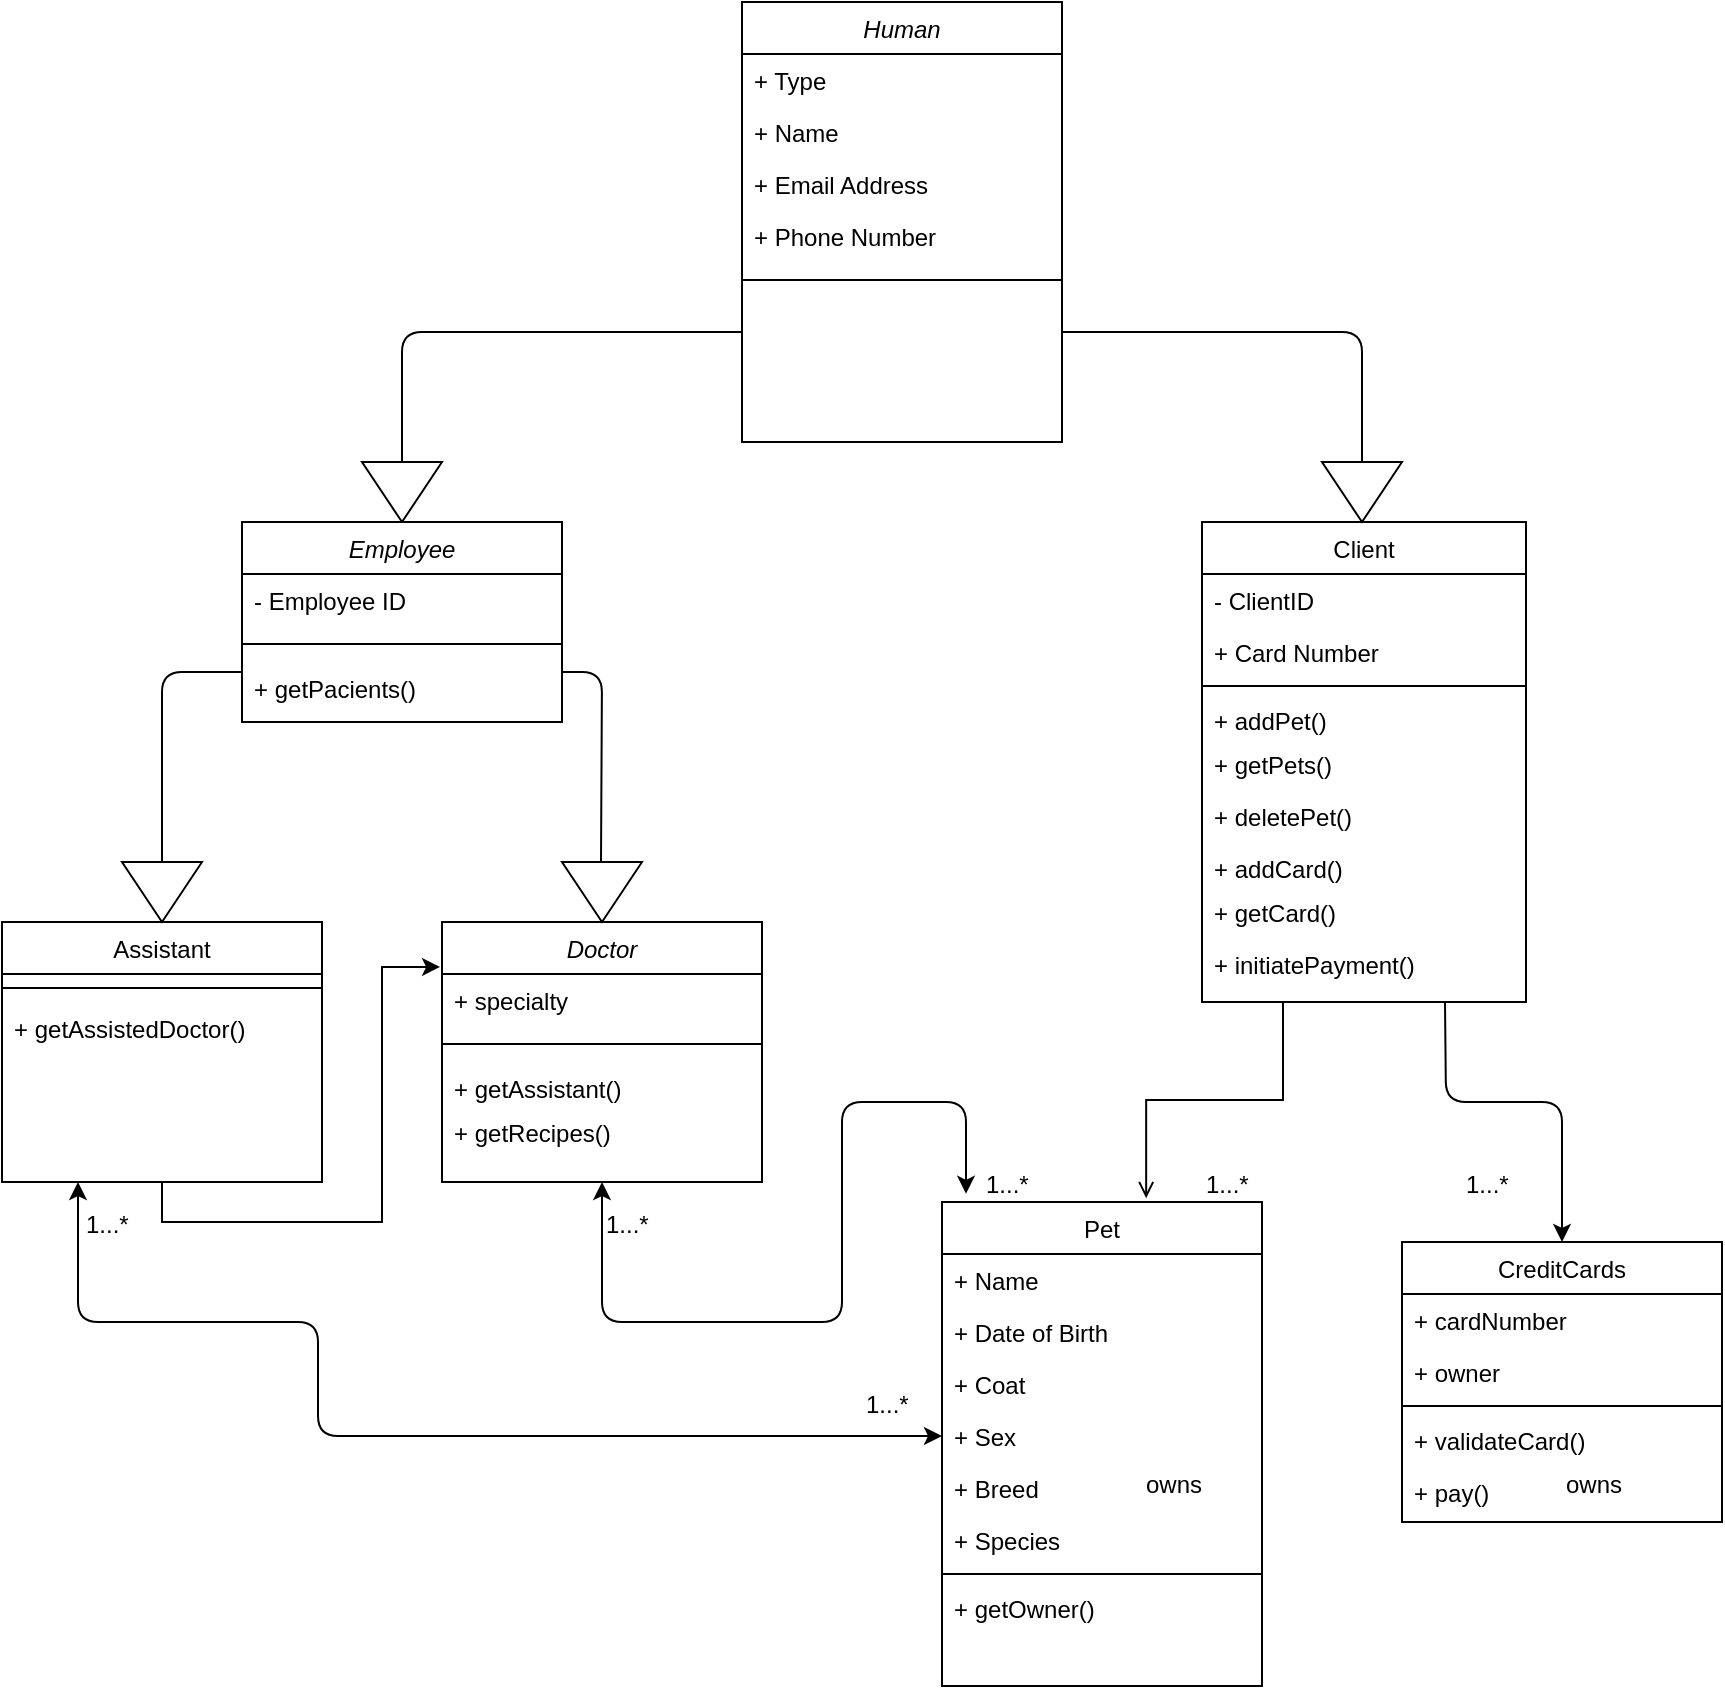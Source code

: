 <mxfile version="14.1.3" type="device"><diagram id="C5RBs43oDa-KdzZeNtuy" name="Page-1"><mxGraphModel dx="2013" dy="739" grid="1" gridSize="10" guides="1" tooltips="1" connect="1" arrows="1" fold="1" page="1" pageScale="1" pageWidth="827" pageHeight="1169" math="0" shadow="0"><root><mxCell id="WIyWlLk6GJQsqaUBKTNV-0"/><mxCell id="WIyWlLk6GJQsqaUBKTNV-1" parent="WIyWlLk6GJQsqaUBKTNV-0"/><mxCell id="zkfFHV4jXpPFQw0GAbJ--0" value="Doctor" style="swimlane;fontStyle=2;align=center;verticalAlign=top;childLayout=stackLayout;horizontal=1;startSize=26;horizontalStack=0;resizeParent=1;resizeLast=0;collapsible=1;marginBottom=0;rounded=0;shadow=0;strokeWidth=1;" parent="WIyWlLk6GJQsqaUBKTNV-1" vertex="1"><mxGeometry x="-240" y="520" width="160" height="130" as="geometry"><mxRectangle x="230" y="140" width="160" height="26" as="alternateBounds"/></mxGeometry></mxCell><mxCell id="3ts7YkQvC4VvHE2-9OtE-12" value="+ specialty" style="text;align=left;verticalAlign=top;spacingLeft=4;spacingRight=4;overflow=hidden;rotatable=0;points=[[0,0.5],[1,0.5]];portConstraint=eastwest;rounded=0;shadow=0;html=0;" parent="zkfFHV4jXpPFQw0GAbJ--0" vertex="1"><mxGeometry y="26" width="160" height="26" as="geometry"/></mxCell><mxCell id="zkfFHV4jXpPFQw0GAbJ--4" value="" style="line;html=1;strokeWidth=1;align=left;verticalAlign=middle;spacingTop=-1;spacingLeft=3;spacingRight=3;rotatable=0;labelPosition=right;points=[];portConstraint=eastwest;" parent="zkfFHV4jXpPFQw0GAbJ--0" vertex="1"><mxGeometry y="52" width="160" height="18" as="geometry"/></mxCell><mxCell id="3ts7YkQvC4VvHE2-9OtE-96" value="+ getAssistant()" style="text;align=left;verticalAlign=top;spacingLeft=4;spacingRight=4;overflow=hidden;rotatable=0;points=[[0,0.5],[1,0.5]];portConstraint=eastwest;rounded=0;shadow=0;html=0;" parent="zkfFHV4jXpPFQw0GAbJ--0" vertex="1"><mxGeometry y="70" width="160" height="22" as="geometry"/></mxCell><mxCell id="3ts7YkQvC4VvHE2-9OtE-100" value="+ getRecipes()" style="text;align=left;verticalAlign=top;spacingLeft=4;spacingRight=4;overflow=hidden;rotatable=0;points=[[0,0.5],[1,0.5]];portConstraint=eastwest;rounded=0;shadow=0;html=0;" parent="zkfFHV4jXpPFQw0GAbJ--0" vertex="1"><mxGeometry y="92" width="160" height="22" as="geometry"/></mxCell><mxCell id="3ts7YkQvC4VvHE2-9OtE-97" style="edgeStyle=orthogonalEdgeStyle;rounded=0;orthogonalLoop=1;jettySize=auto;html=1;exitX=0.5;exitY=1;exitDx=0;exitDy=0;entryX=-0.006;entryY=0.173;entryDx=0;entryDy=0;entryPerimeter=0;" parent="WIyWlLk6GJQsqaUBKTNV-1" source="zkfFHV4jXpPFQw0GAbJ--6" target="zkfFHV4jXpPFQw0GAbJ--0" edge="1"><mxGeometry relative="1" as="geometry"><mxPoint x="-380" y="630" as="targetPoint"/></mxGeometry></mxCell><mxCell id="zkfFHV4jXpPFQw0GAbJ--6" value="Assistant" style="swimlane;fontStyle=0;align=center;verticalAlign=top;childLayout=stackLayout;horizontal=1;startSize=26;horizontalStack=0;resizeParent=1;resizeLast=0;collapsible=1;marginBottom=0;rounded=0;shadow=0;strokeWidth=1;" parent="WIyWlLk6GJQsqaUBKTNV-1" vertex="1"><mxGeometry x="-460" y="520" width="160" height="130" as="geometry"><mxRectangle x="130" y="380" width="160" height="26" as="alternateBounds"/></mxGeometry></mxCell><mxCell id="zkfFHV4jXpPFQw0GAbJ--9" value="" style="line;html=1;strokeWidth=1;align=left;verticalAlign=middle;spacingTop=-1;spacingLeft=3;spacingRight=3;rotatable=0;labelPosition=right;points=[];portConstraint=eastwest;" parent="zkfFHV4jXpPFQw0GAbJ--6" vertex="1"><mxGeometry y="26" width="160" height="14" as="geometry"/></mxCell><mxCell id="3ts7YkQvC4VvHE2-9OtE-99" value="+ getAssistedDoctor()" style="text;align=left;verticalAlign=top;spacingLeft=4;spacingRight=4;overflow=hidden;rotatable=0;points=[[0,0.5],[1,0.5]];portConstraint=eastwest;rounded=0;shadow=0;html=0;" parent="zkfFHV4jXpPFQw0GAbJ--6" vertex="1"><mxGeometry y="40" width="160" height="22" as="geometry"/></mxCell><mxCell id="zkfFHV4jXpPFQw0GAbJ--13" value="Client" style="swimlane;fontStyle=0;align=center;verticalAlign=top;childLayout=stackLayout;horizontal=1;startSize=26;horizontalStack=0;resizeParent=1;resizeLast=0;collapsible=1;marginBottom=0;rounded=0;shadow=0;strokeWidth=1;" parent="WIyWlLk6GJQsqaUBKTNV-1" vertex="1"><mxGeometry x="140" y="320" width="162" height="240" as="geometry"><mxRectangle x="340" y="380" width="170" height="26" as="alternateBounds"/></mxGeometry></mxCell><mxCell id="3ts7YkQvC4VvHE2-9OtE-41" value="- ClientID" style="text;align=left;verticalAlign=top;spacingLeft=4;spacingRight=4;overflow=hidden;rotatable=0;points=[[0,0.5],[1,0.5]];portConstraint=eastwest;" parent="zkfFHV4jXpPFQw0GAbJ--13" vertex="1"><mxGeometry y="26" width="162" height="26" as="geometry"/></mxCell><mxCell id="3ts7YkQvC4VvHE2-9OtE-42" value="+ Card Number" style="text;align=left;verticalAlign=top;spacingLeft=4;spacingRight=4;overflow=hidden;rotatable=0;points=[[0,0.5],[1,0.5]];portConstraint=eastwest;" parent="zkfFHV4jXpPFQw0GAbJ--13" vertex="1"><mxGeometry y="52" width="162" height="26" as="geometry"/></mxCell><mxCell id="zkfFHV4jXpPFQw0GAbJ--15" value="" style="line;html=1;strokeWidth=1;align=left;verticalAlign=middle;spacingTop=-1;spacingLeft=3;spacingRight=3;rotatable=0;labelPosition=right;points=[];portConstraint=eastwest;" parent="zkfFHV4jXpPFQw0GAbJ--13" vertex="1"><mxGeometry y="78" width="162" height="8" as="geometry"/></mxCell><mxCell id="3ts7YkQvC4VvHE2-9OtE-40" value="+ addPet()" style="text;align=left;verticalAlign=top;spacingLeft=4;spacingRight=4;overflow=hidden;rotatable=0;points=[[0,0.5],[1,0.5]];portConstraint=eastwest;rounded=0;shadow=0;html=0;" parent="zkfFHV4jXpPFQw0GAbJ--13" vertex="1"><mxGeometry y="86" width="162" height="22" as="geometry"/></mxCell><mxCell id="3ts7YkQvC4VvHE2-9OtE-30" value="+ getPets()" style="text;align=left;verticalAlign=top;spacingLeft=4;spacingRight=4;overflow=hidden;rotatable=0;points=[[0,0.5],[1,0.5]];portConstraint=eastwest;rounded=0;shadow=0;html=0;" parent="zkfFHV4jXpPFQw0GAbJ--13" vertex="1"><mxGeometry y="108" width="162" height="26" as="geometry"/></mxCell><mxCell id="3ts7YkQvC4VvHE2-9OtE-39" value="+ deletePet()" style="text;align=left;verticalAlign=top;spacingLeft=4;spacingRight=4;overflow=hidden;rotatable=0;points=[[0,0.5],[1,0.5]];portConstraint=eastwest;rounded=0;shadow=0;html=0;" parent="zkfFHV4jXpPFQw0GAbJ--13" vertex="1"><mxGeometry y="134" width="162" height="26" as="geometry"/></mxCell><mxCell id="3ts7YkQvC4VvHE2-9OtE-45" value="+ addCard()" style="text;align=left;verticalAlign=top;spacingLeft=4;spacingRight=4;overflow=hidden;rotatable=0;points=[[0,0.5],[1,0.5]];portConstraint=eastwest;rounded=0;shadow=0;html=0;" parent="zkfFHV4jXpPFQw0GAbJ--13" vertex="1"><mxGeometry y="160" width="162" height="22" as="geometry"/></mxCell><mxCell id="3ts7YkQvC4VvHE2-9OtE-31" value="+ getCard()" style="text;align=left;verticalAlign=top;spacingLeft=4;spacingRight=4;overflow=hidden;rotatable=0;points=[[0,0.5],[1,0.5]];portConstraint=eastwest;rounded=0;shadow=0;html=0;" parent="zkfFHV4jXpPFQw0GAbJ--13" vertex="1"><mxGeometry y="182" width="162" height="26" as="geometry"/></mxCell><mxCell id="3ts7YkQvC4VvHE2-9OtE-43" value="+ initiatePayment()" style="text;align=left;verticalAlign=top;spacingLeft=4;spacingRight=4;overflow=hidden;rotatable=0;points=[[0,0.5],[1,0.5]];portConstraint=eastwest;rounded=0;shadow=0;html=0;" parent="zkfFHV4jXpPFQw0GAbJ--13" vertex="1"><mxGeometry y="208" width="162" height="26" as="geometry"/></mxCell><mxCell id="zkfFHV4jXpPFQw0GAbJ--17" value="Pet" style="swimlane;fontStyle=0;align=center;verticalAlign=top;childLayout=stackLayout;horizontal=1;startSize=26;horizontalStack=0;resizeParent=1;resizeLast=0;collapsible=1;marginBottom=0;rounded=0;shadow=0;strokeWidth=1;" parent="WIyWlLk6GJQsqaUBKTNV-1" vertex="1"><mxGeometry x="10" y="660" width="160" height="242" as="geometry"><mxRectangle x="550" y="140" width="160" height="26" as="alternateBounds"/></mxGeometry></mxCell><mxCell id="3ts7YkQvC4VvHE2-9OtE-32" value="+ Name" style="text;align=left;verticalAlign=top;spacingLeft=4;spacingRight=4;overflow=hidden;rotatable=0;points=[[0,0.5],[1,0.5]];portConstraint=eastwest;" parent="zkfFHV4jXpPFQw0GAbJ--17" vertex="1"><mxGeometry y="26" width="160" height="26" as="geometry"/></mxCell><mxCell id="3ts7YkQvC4VvHE2-9OtE-36" value="+ Date of Birth" style="text;align=left;verticalAlign=top;spacingLeft=4;spacingRight=4;overflow=hidden;rotatable=0;points=[[0,0.5],[1,0.5]];portConstraint=eastwest;" parent="zkfFHV4jXpPFQw0GAbJ--17" vertex="1"><mxGeometry y="52" width="160" height="26" as="geometry"/></mxCell><mxCell id="3ts7YkQvC4VvHE2-9OtE-37" value="+ Coat" style="text;align=left;verticalAlign=top;spacingLeft=4;spacingRight=4;overflow=hidden;rotatable=0;points=[[0,0.5],[1,0.5]];portConstraint=eastwest;" parent="zkfFHV4jXpPFQw0GAbJ--17" vertex="1"><mxGeometry y="78" width="160" height="26" as="geometry"/></mxCell><mxCell id="3ts7YkQvC4VvHE2-9OtE-35" value="+ Sex" style="text;align=left;verticalAlign=top;spacingLeft=4;spacingRight=4;overflow=hidden;rotatable=0;points=[[0,0.5],[1,0.5]];portConstraint=eastwest;rounded=0;shadow=0;html=0;" parent="zkfFHV4jXpPFQw0GAbJ--17" vertex="1"><mxGeometry y="104" width="160" height="26" as="geometry"/></mxCell><mxCell id="3ts7YkQvC4VvHE2-9OtE-34" value="+ Breed" style="text;align=left;verticalAlign=top;spacingLeft=4;spacingRight=4;overflow=hidden;rotatable=0;points=[[0,0.5],[1,0.5]];portConstraint=eastwest;" parent="zkfFHV4jXpPFQw0GAbJ--17" vertex="1"><mxGeometry y="130" width="160" height="26" as="geometry"/></mxCell><mxCell id="3ts7YkQvC4VvHE2-9OtE-33" value="+ Species" style="text;align=left;verticalAlign=top;spacingLeft=4;spacingRight=4;overflow=hidden;rotatable=0;points=[[0,0.5],[1,0.5]];portConstraint=eastwest;" parent="zkfFHV4jXpPFQw0GAbJ--17" vertex="1"><mxGeometry y="156" width="160" height="26" as="geometry"/></mxCell><mxCell id="zkfFHV4jXpPFQw0GAbJ--23" value="" style="line;html=1;strokeWidth=1;align=left;verticalAlign=middle;spacingTop=-1;spacingLeft=3;spacingRight=3;rotatable=0;labelPosition=right;points=[];portConstraint=eastwest;" parent="zkfFHV4jXpPFQw0GAbJ--17" vertex="1"><mxGeometry y="182" width="160" height="8" as="geometry"/></mxCell><mxCell id="zkfFHV4jXpPFQw0GAbJ--24" value="+ getOwner()" style="text;align=left;verticalAlign=top;spacingLeft=4;spacingRight=4;overflow=hidden;rotatable=0;points=[[0,0.5],[1,0.5]];portConstraint=eastwest;" parent="zkfFHV4jXpPFQw0GAbJ--17" vertex="1"><mxGeometry y="190" width="160" height="26" as="geometry"/></mxCell><mxCell id="3ts7YkQvC4VvHE2-9OtE-0" value="CreditCards" style="swimlane;fontStyle=0;align=center;verticalAlign=top;childLayout=stackLayout;horizontal=1;startSize=26;horizontalStack=0;resizeParent=1;resizeLast=0;collapsible=1;marginBottom=0;rounded=0;shadow=0;strokeWidth=1;labelBackgroundColor=none;" parent="WIyWlLk6GJQsqaUBKTNV-1" vertex="1"><mxGeometry x="240" y="680" width="160" height="140" as="geometry"><mxRectangle x="550" y="140" width="160" height="26" as="alternateBounds"/></mxGeometry></mxCell><mxCell id="3ts7YkQvC4VvHE2-9OtE-1" value="+ cardNumber" style="text;align=left;verticalAlign=top;spacingLeft=4;spacingRight=4;overflow=hidden;rotatable=0;points=[[0,0.5],[1,0.5]];portConstraint=eastwest;" parent="3ts7YkQvC4VvHE2-9OtE-0" vertex="1"><mxGeometry y="26" width="160" height="26" as="geometry"/></mxCell><mxCell id="3ts7YkQvC4VvHE2-9OtE-2" value="+ owner" style="text;align=left;verticalAlign=top;spacingLeft=4;spacingRight=4;overflow=hidden;rotatable=0;points=[[0,0.5],[1,0.5]];portConstraint=eastwest;rounded=0;shadow=0;html=0;" parent="3ts7YkQvC4VvHE2-9OtE-0" vertex="1"><mxGeometry y="52" width="160" height="26" as="geometry"/></mxCell><mxCell id="3ts7YkQvC4VvHE2-9OtE-6" value="" style="line;html=1;strokeWidth=1;align=left;verticalAlign=middle;spacingTop=-1;spacingLeft=3;spacingRight=3;rotatable=0;labelPosition=right;points=[];portConstraint=eastwest;" parent="3ts7YkQvC4VvHE2-9OtE-0" vertex="1"><mxGeometry y="78" width="160" height="8" as="geometry"/></mxCell><mxCell id="3ts7YkQvC4VvHE2-9OtE-7" value="+ validateCard()" style="text;align=left;verticalAlign=top;spacingLeft=4;spacingRight=4;overflow=hidden;rotatable=0;points=[[0,0.5],[1,0.5]];portConstraint=eastwest;" parent="3ts7YkQvC4VvHE2-9OtE-0" vertex="1"><mxGeometry y="86" width="160" height="26" as="geometry"/></mxCell><mxCell id="3ts7YkQvC4VvHE2-9OtE-8" value="+ pay()" style="text;align=left;verticalAlign=top;spacingLeft=4;spacingRight=4;overflow=hidden;rotatable=0;points=[[0,0.5],[1,0.5]];portConstraint=eastwest;" parent="3ts7YkQvC4VvHE2-9OtE-0" vertex="1"><mxGeometry y="112" width="160" height="26" as="geometry"/></mxCell><mxCell id="3ts7YkQvC4VvHE2-9OtE-46" value="" style="endArrow=classic;html=1;exitX=0.75;exitY=1;exitDx=0;exitDy=0;entryX=0.5;entryY=0;entryDx=0;entryDy=0;" parent="WIyWlLk6GJQsqaUBKTNV-1" source="zkfFHV4jXpPFQw0GAbJ--13" target="3ts7YkQvC4VvHE2-9OtE-0" edge="1"><mxGeometry width="50" height="50" relative="1" as="geometry"><mxPoint x="-40" y="710" as="sourcePoint"/><mxPoint x="20" y="660" as="targetPoint"/><Array as="points"><mxPoint x="262" y="610"/><mxPoint x="320" y="610"/></Array></mxGeometry></mxCell><mxCell id="3ts7YkQvC4VvHE2-9OtE-48" value="owns" style="resizable=0;align=left;verticalAlign=bottom;labelBackgroundColor=none;fontSize=12;" parent="WIyWlLk6GJQsqaUBKTNV-1" connectable="0" vertex="1"><mxGeometry x="110" y="810" as="geometry"/></mxCell><mxCell id="3ts7YkQvC4VvHE2-9OtE-50" value="" style="endArrow=open;shadow=0;strokeWidth=1;rounded=0;endFill=1;edgeStyle=elbowEdgeStyle;elbow=vertical;entryX=0.638;entryY=-0.008;entryDx=0;entryDy=0;entryPerimeter=0;exitX=0.25;exitY=1;exitDx=0;exitDy=0;" parent="WIyWlLk6GJQsqaUBKTNV-1" source="zkfFHV4jXpPFQw0GAbJ--13" target="zkfFHV4jXpPFQw0GAbJ--17" edge="1"><mxGeometry x="0.5" y="41" relative="1" as="geometry"><mxPoint x="130" y="588" as="sourcePoint"/><mxPoint x="380" y="638" as="targetPoint"/><mxPoint x="-40" y="32" as="offset"/></mxGeometry></mxCell><mxCell id="3ts7YkQvC4VvHE2-9OtE-55" value="owns" style="resizable=0;align=left;verticalAlign=bottom;labelBackgroundColor=none;fontSize=12;" parent="WIyWlLk6GJQsqaUBKTNV-1" connectable="0" vertex="1"><mxGeometry x="320" y="810" as="geometry"/></mxCell><mxCell id="3ts7YkQvC4VvHE2-9OtE-56" value="" style="endArrow=classic;startArrow=classic;html=1;exitX=0.075;exitY=-0.017;exitDx=0;exitDy=0;exitPerimeter=0;entryX=0.5;entryY=1;entryDx=0;entryDy=0;" parent="WIyWlLk6GJQsqaUBKTNV-1" source="zkfFHV4jXpPFQw0GAbJ--17" target="zkfFHV4jXpPFQw0GAbJ--0" edge="1"><mxGeometry width="50" height="50" relative="1" as="geometry"><mxPoint x="-170" y="840" as="sourcePoint"/><mxPoint x="-120" y="790" as="targetPoint"/><Array as="points"><mxPoint x="22" y="610"/><mxPoint x="-40" y="610"/><mxPoint x="-40" y="720"/><mxPoint x="-160" y="720"/></Array></mxGeometry></mxCell><mxCell id="3ts7YkQvC4VvHE2-9OtE-57" value="1...*" style="resizable=0;align=left;verticalAlign=bottom;labelBackgroundColor=none;fontSize=12;" parent="WIyWlLk6GJQsqaUBKTNV-1" connectable="0" vertex="1"><mxGeometry x="-160" y="680" as="geometry"/></mxCell><mxCell id="3ts7YkQvC4VvHE2-9OtE-58" value="1...*" style="resizable=0;align=left;verticalAlign=bottom;labelBackgroundColor=none;fontSize=12;" parent="WIyWlLk6GJQsqaUBKTNV-1" connectable="0" vertex="1"><mxGeometry x="30" y="660" as="geometry"/></mxCell><mxCell id="3ts7YkQvC4VvHE2-9OtE-59" value="1...*" style="resizable=0;align=left;verticalAlign=bottom;labelBackgroundColor=none;fontSize=12;" parent="WIyWlLk6GJQsqaUBKTNV-1" connectable="0" vertex="1"><mxGeometry x="140" y="660" as="geometry"/></mxCell><mxCell id="3ts7YkQvC4VvHE2-9OtE-60" value="1...*" style="resizable=0;align=left;verticalAlign=bottom;labelBackgroundColor=none;fontSize=12;" parent="WIyWlLk6GJQsqaUBKTNV-1" connectable="0" vertex="1"><mxGeometry x="270" y="660" as="geometry"/></mxCell><mxCell id="3ts7YkQvC4VvHE2-9OtE-70" value="Human" style="swimlane;fontStyle=2;align=center;verticalAlign=top;childLayout=stackLayout;horizontal=1;startSize=26;horizontalStack=0;resizeParent=1;resizeLast=0;collapsible=1;marginBottom=0;rounded=0;shadow=0;strokeWidth=1;" parent="WIyWlLk6GJQsqaUBKTNV-1" vertex="1"><mxGeometry x="-90" y="60" width="160" height="220" as="geometry"><mxRectangle x="230" y="140" width="160" height="26" as="alternateBounds"/></mxGeometry></mxCell><mxCell id="3ts7YkQvC4VvHE2-9OtE-71" value="+ Type" style="text;align=left;verticalAlign=top;spacingLeft=4;spacingRight=4;overflow=hidden;rotatable=0;points=[[0,0.5],[1,0.5]];portConstraint=eastwest;" parent="3ts7YkQvC4VvHE2-9OtE-70" vertex="1"><mxGeometry y="26" width="160" height="26" as="geometry"/></mxCell><mxCell id="3ts7YkQvC4VvHE2-9OtE-72" value="+ Name" style="text;align=left;verticalAlign=top;spacingLeft=4;spacingRight=4;overflow=hidden;rotatable=0;points=[[0,0.5],[1,0.5]];portConstraint=eastwest;" parent="3ts7YkQvC4VvHE2-9OtE-70" vertex="1"><mxGeometry y="52" width="160" height="26" as="geometry"/></mxCell><mxCell id="3ts7YkQvC4VvHE2-9OtE-73" value="+ Email Address&#10;" style="text;align=left;verticalAlign=top;spacingLeft=4;spacingRight=4;overflow=hidden;rotatable=0;points=[[0,0.5],[1,0.5]];portConstraint=eastwest;" parent="3ts7YkQvC4VvHE2-9OtE-70" vertex="1"><mxGeometry y="78" width="160" height="26" as="geometry"/></mxCell><mxCell id="3ts7YkQvC4VvHE2-9OtE-74" value="+ Phone Number" style="text;align=left;verticalAlign=top;spacingLeft=4;spacingRight=4;overflow=hidden;rotatable=0;points=[[0,0.5],[1,0.5]];portConstraint=eastwest;rounded=0;shadow=0;html=0;" parent="3ts7YkQvC4VvHE2-9OtE-70" vertex="1"><mxGeometry y="104" width="160" height="26" as="geometry"/></mxCell><mxCell id="3ts7YkQvC4VvHE2-9OtE-76" value="" style="line;html=1;strokeWidth=1;align=left;verticalAlign=middle;spacingTop=-1;spacingLeft=3;spacingRight=3;rotatable=0;labelPosition=right;points=[];portConstraint=eastwest;" parent="3ts7YkQvC4VvHE2-9OtE-70" vertex="1"><mxGeometry y="130" width="160" height="18" as="geometry"/></mxCell><mxCell id="3ts7YkQvC4VvHE2-9OtE-81" value="" style="triangle;whiteSpace=wrap;html=1;labelBackgroundColor=none;direction=south;" parent="WIyWlLk6GJQsqaUBKTNV-1" vertex="1"><mxGeometry x="200" y="290" width="40" height="30" as="geometry"/></mxCell><mxCell id="3ts7YkQvC4VvHE2-9OtE-82" value="" style="endArrow=none;html=1;entryX=1;entryY=0.75;entryDx=0;entryDy=0;" parent="WIyWlLk6GJQsqaUBKTNV-1" target="3ts7YkQvC4VvHE2-9OtE-70" edge="1"><mxGeometry width="50" height="50" relative="1" as="geometry"><mxPoint x="220" y="290" as="sourcePoint"/><mxPoint x="220" y="300" as="targetPoint"/><Array as="points"><mxPoint x="220" y="225"/></Array></mxGeometry></mxCell><mxCell id="3ts7YkQvC4VvHE2-9OtE-83" value="" style="triangle;whiteSpace=wrap;html=1;labelBackgroundColor=none;direction=south;" parent="WIyWlLk6GJQsqaUBKTNV-1" vertex="1"><mxGeometry x="-280" y="290" width="40" height="30" as="geometry"/></mxCell><mxCell id="3ts7YkQvC4VvHE2-9OtE-84" value="" style="endArrow=none;html=1;entryX=0;entryY=0.75;entryDx=0;entryDy=0;exitX=0;exitY=0.5;exitDx=0;exitDy=0;" parent="WIyWlLk6GJQsqaUBKTNV-1" source="3ts7YkQvC4VvHE2-9OtE-83" target="3ts7YkQvC4VvHE2-9OtE-70" edge="1"><mxGeometry width="50" height="50" relative="1" as="geometry"><mxPoint x="-160" y="540" as="sourcePoint"/><mxPoint x="-160" y="470" as="targetPoint"/><Array as="points"><mxPoint x="-260" y="225"/><mxPoint x="-160" y="225"/></Array></mxGeometry></mxCell><mxCell id="3ts7YkQvC4VvHE2-9OtE-85" value="Employee" style="swimlane;fontStyle=2;align=center;verticalAlign=top;childLayout=stackLayout;horizontal=1;startSize=26;horizontalStack=0;resizeParent=1;resizeLast=0;collapsible=1;marginBottom=0;rounded=0;shadow=0;strokeWidth=1;" parent="WIyWlLk6GJQsqaUBKTNV-1" vertex="1"><mxGeometry x="-340" y="320" width="160" height="100" as="geometry"><mxRectangle x="230" y="140" width="160" height="26" as="alternateBounds"/></mxGeometry></mxCell><mxCell id="3ts7YkQvC4VvHE2-9OtE-91" value="- Employee ID" style="text;align=left;verticalAlign=top;spacingLeft=4;spacingRight=4;overflow=hidden;rotatable=0;points=[[0,0.5],[1,0.5]];portConstraint=eastwest;rounded=0;shadow=0;html=0;" parent="3ts7YkQvC4VvHE2-9OtE-85" vertex="1"><mxGeometry y="26" width="160" height="26" as="geometry"/></mxCell><mxCell id="3ts7YkQvC4VvHE2-9OtE-90" value="" style="line;html=1;strokeWidth=1;align=left;verticalAlign=middle;spacingTop=-1;spacingLeft=3;spacingRight=3;rotatable=0;labelPosition=right;points=[];portConstraint=eastwest;" parent="3ts7YkQvC4VvHE2-9OtE-85" vertex="1"><mxGeometry y="52" width="160" height="18" as="geometry"/></mxCell><mxCell id="3ts7YkQvC4VvHE2-9OtE-61" value="+ getPacients()" style="text;align=left;verticalAlign=top;spacingLeft=4;spacingRight=4;overflow=hidden;rotatable=0;points=[[0,0.5],[1,0.5]];portConstraint=eastwest;rounded=0;shadow=0;html=0;" parent="3ts7YkQvC4VvHE2-9OtE-85" vertex="1"><mxGeometry y="70" width="160" height="22" as="geometry"/></mxCell><mxCell id="3ts7YkQvC4VvHE2-9OtE-92" value="" style="triangle;whiteSpace=wrap;html=1;labelBackgroundColor=none;direction=south;" parent="WIyWlLk6GJQsqaUBKTNV-1" vertex="1"><mxGeometry x="-180" y="490" width="40" height="30" as="geometry"/></mxCell><mxCell id="3ts7YkQvC4VvHE2-9OtE-93" value="" style="endArrow=none;html=1;entryX=1;entryY=0.75;entryDx=0;entryDy=0;" parent="WIyWlLk6GJQsqaUBKTNV-1" target="3ts7YkQvC4VvHE2-9OtE-85" edge="1"><mxGeometry width="50" height="50" relative="1" as="geometry"><mxPoint x="-160.5" y="490" as="sourcePoint"/><mxPoint x="-160.5" y="420" as="targetPoint"/><Array as="points"><mxPoint x="-160" y="395"/></Array></mxGeometry></mxCell><mxCell id="3ts7YkQvC4VvHE2-9OtE-94" value="" style="triangle;whiteSpace=wrap;html=1;labelBackgroundColor=none;direction=south;" parent="WIyWlLk6GJQsqaUBKTNV-1" vertex="1"><mxGeometry x="-400" y="490" width="40" height="30" as="geometry"/></mxCell><mxCell id="3ts7YkQvC4VvHE2-9OtE-95" value="" style="endArrow=none;html=1;entryX=0;entryY=0.75;entryDx=0;entryDy=0;" parent="WIyWlLk6GJQsqaUBKTNV-1" target="3ts7YkQvC4VvHE2-9OtE-85" edge="1"><mxGeometry width="50" height="50" relative="1" as="geometry"><mxPoint x="-380" y="490" as="sourcePoint"/><mxPoint x="-380" y="420" as="targetPoint"/><Array as="points"><mxPoint x="-380" y="395"/></Array></mxGeometry></mxCell><mxCell id="3ts7YkQvC4VvHE2-9OtE-103" value="" style="endArrow=classic;startArrow=classic;html=1;exitX=0;exitY=0.5;exitDx=0;exitDy=0;entryX=0.5;entryY=1;entryDx=0;entryDy=0;" parent="WIyWlLk6GJQsqaUBKTNV-1" source="3ts7YkQvC4VvHE2-9OtE-35" edge="1"><mxGeometry width="50" height="50" relative="1" as="geometry"><mxPoint x="-240" y="655.886" as="sourcePoint"/><mxPoint x="-422" y="650.0" as="targetPoint"/><Array as="points"><mxPoint x="-302" y="777"/><mxPoint x="-302" y="720"/><mxPoint x="-422" y="720"/></Array></mxGeometry></mxCell><mxCell id="3ts7YkQvC4VvHE2-9OtE-104" value="1...*" style="resizable=0;align=left;verticalAlign=bottom;labelBackgroundColor=none;fontSize=12;" parent="WIyWlLk6GJQsqaUBKTNV-1" connectable="0" vertex="1"><mxGeometry x="-420" y="680" as="geometry"/></mxCell><mxCell id="3ts7YkQvC4VvHE2-9OtE-105" value="1...*" style="resizable=0;align=left;verticalAlign=bottom;labelBackgroundColor=none;fontSize=12;" parent="WIyWlLk6GJQsqaUBKTNV-1" connectable="0" vertex="1"><mxGeometry x="-30" y="770" as="geometry"/></mxCell></root></mxGraphModel></diagram></mxfile>